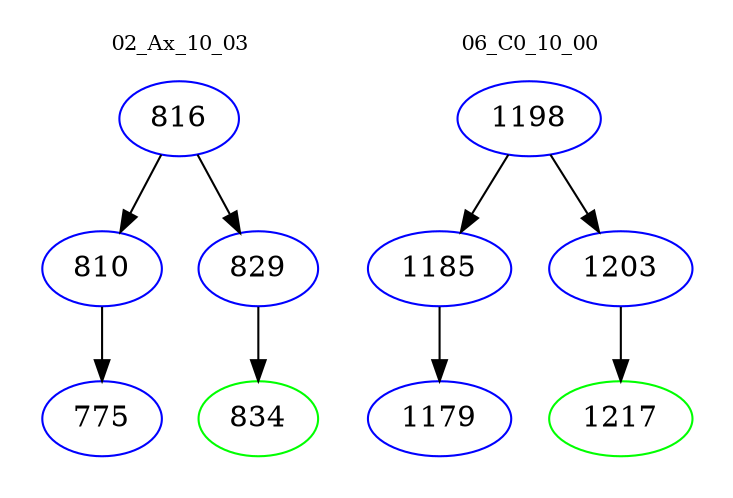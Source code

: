 digraph{
subgraph cluster_0 {
color = white
label = "02_Ax_10_03";
fontsize=10;
T0_816 [label="816", color="blue"]
T0_816 -> T0_810 [color="black"]
T0_810 [label="810", color="blue"]
T0_810 -> T0_775 [color="black"]
T0_775 [label="775", color="blue"]
T0_816 -> T0_829 [color="black"]
T0_829 [label="829", color="blue"]
T0_829 -> T0_834 [color="black"]
T0_834 [label="834", color="green"]
}
subgraph cluster_1 {
color = white
label = "06_C0_10_00";
fontsize=10;
T1_1198 [label="1198", color="blue"]
T1_1198 -> T1_1185 [color="black"]
T1_1185 [label="1185", color="blue"]
T1_1185 -> T1_1179 [color="black"]
T1_1179 [label="1179", color="blue"]
T1_1198 -> T1_1203 [color="black"]
T1_1203 [label="1203", color="blue"]
T1_1203 -> T1_1217 [color="black"]
T1_1217 [label="1217", color="green"]
}
}
